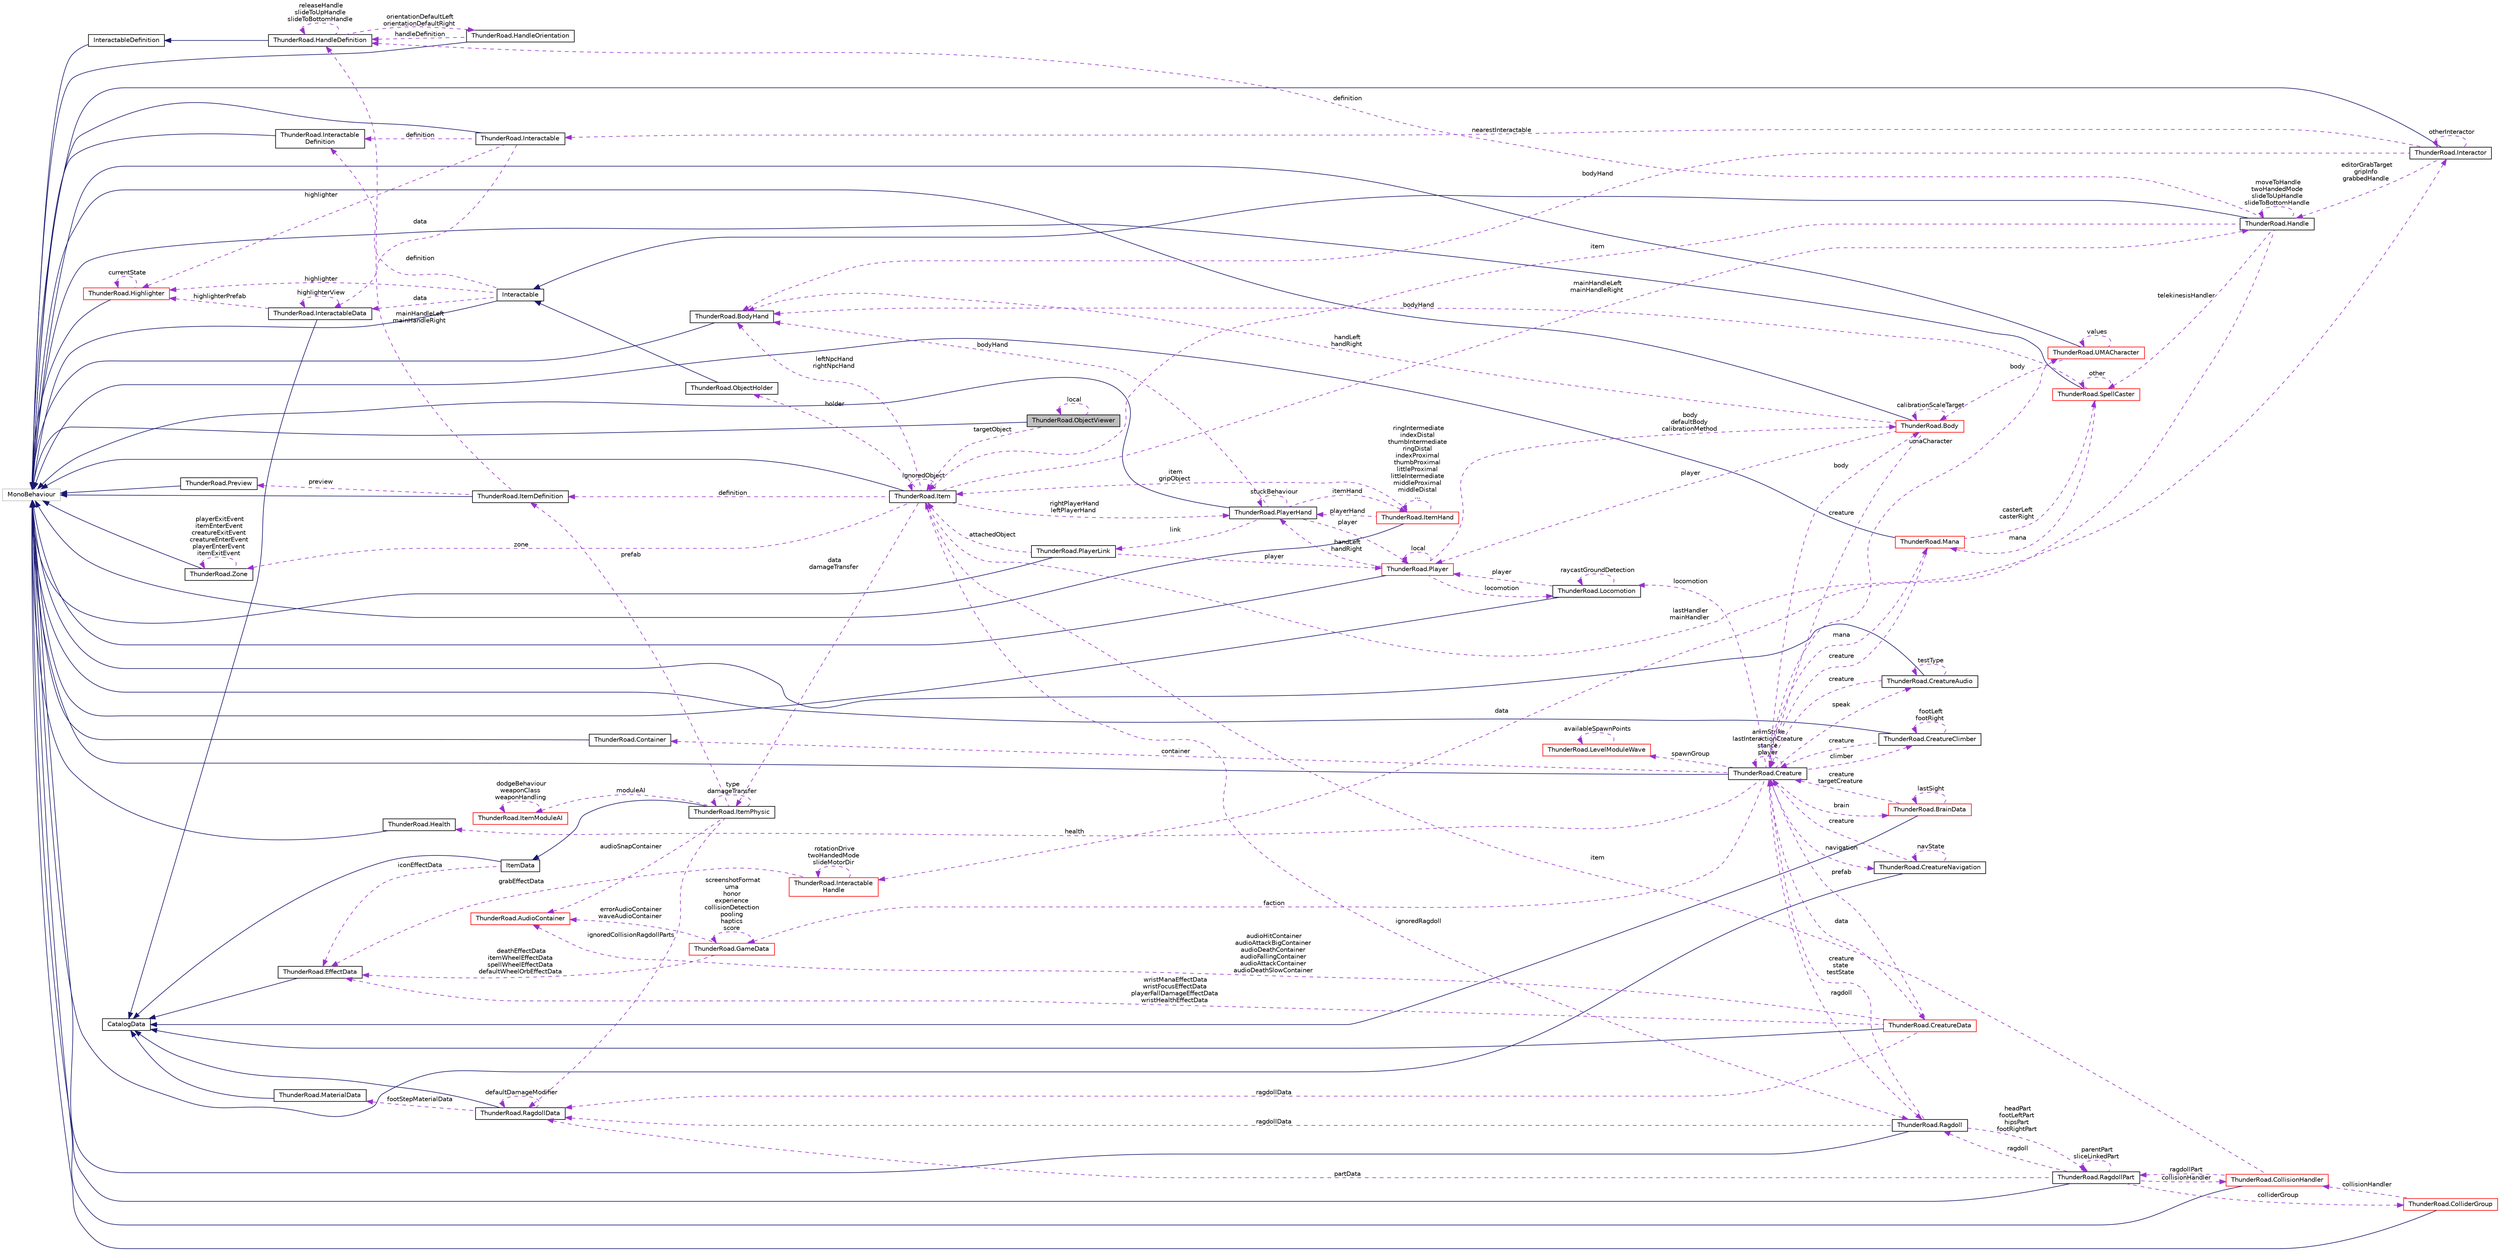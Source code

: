 digraph "ThunderRoad.ObjectViewer"
{
 // LATEX_PDF_SIZE
  edge [fontname="Helvetica",fontsize="10",labelfontname="Helvetica",labelfontsize="10"];
  node [fontname="Helvetica",fontsize="10",shape=record];
  rankdir="LR";
  Node1 [label="ThunderRoad.ObjectViewer",height=0.2,width=0.4,color="black", fillcolor="grey75", style="filled", fontcolor="black",tooltip="Class ObjectViewer. Implements the UnityEngine.MonoBehaviour"];
  Node2 -> Node1 [dir="back",color="midnightblue",fontsize="10",style="solid",fontname="Helvetica"];
  Node2 [label="MonoBehaviour",height=0.2,width=0.4,color="grey75", fillcolor="white", style="filled",tooltip=" "];
  Node1 -> Node1 [dir="back",color="darkorchid3",fontsize="10",style="dashed",label=" local" ,fontname="Helvetica"];
  Node3 -> Node1 [dir="back",color="darkorchid3",fontsize="10",style="dashed",label=" targetObject" ,fontname="Helvetica"];
  Node3 [label="ThunderRoad.Item",height=0.2,width=0.4,color="black", fillcolor="white", style="filled",URL="$class_thunder_road_1_1_item.html",tooltip="Class Item. Implements the UnityEngine.MonoBehaviour"];
  Node2 -> Node3 [dir="back",color="midnightblue",fontsize="10",style="solid",fontname="Helvetica"];
  Node4 -> Node3 [dir="back",color="darkorchid3",fontsize="10",style="dashed",label=" lastHandler\nmainHandler" ,fontname="Helvetica"];
  Node4 [label="ThunderRoad.Interactor",height=0.2,width=0.4,color="black", fillcolor="white", style="filled",URL="$class_thunder_road_1_1_interactor.html",tooltip="Class Interactor. Implements the UnityEngine.MonoBehaviour"];
  Node2 -> Node4 [dir="back",color="midnightblue",fontsize="10",style="solid",fontname="Helvetica"];
  Node4 -> Node4 [dir="back",color="darkorchid3",fontsize="10",style="dashed",label=" otherInteractor" ,fontname="Helvetica"];
  Node5 -> Node4 [dir="back",color="darkorchid3",fontsize="10",style="dashed",label=" editorGrabTarget\ngripInfo\ngrabbedHandle" ,fontname="Helvetica"];
  Node5 [label="ThunderRoad.Handle",height=0.2,width=0.4,color="black", fillcolor="white", style="filled",URL="$class_thunder_road_1_1_handle.html",tooltip="Class Handle. Implements the ThunderRoad.Interactable"];
  Node6 -> Node5 [dir="back",color="midnightblue",fontsize="10",style="solid",fontname="Helvetica"];
  Node6 [label="Interactable",height=0.2,width=0.4,color="black", fillcolor="white", style="filled",URL="$class_thunder_road_1_1_interactable.html",tooltip="Class Interactable. Implements the UnityEngine.MonoBehaviour"];
  Node2 -> Node6 [dir="back",color="midnightblue",fontsize="10",style="solid",fontname="Helvetica"];
  Node7 -> Node6 [dir="back",color="darkorchid3",fontsize="10",style="dashed",label=" highlighter" ,fontname="Helvetica"];
  Node7 [label="ThunderRoad.Highlighter",height=0.2,width=0.4,color="red", fillcolor="white", style="filled",URL="$class_thunder_road_1_1_highlighter.html",tooltip="Class Highlighter. Implements the UnityEngine.MonoBehaviour"];
  Node2 -> Node7 [dir="back",color="midnightblue",fontsize="10",style="solid",fontname="Helvetica"];
  Node7 -> Node7 [dir="back",color="darkorchid3",fontsize="10",style="dashed",label=" currentState" ,fontname="Helvetica"];
  Node10 -> Node6 [dir="back",color="darkorchid3",fontsize="10",style="dashed",label=" data" ,fontname="Helvetica"];
  Node10 [label="ThunderRoad.InteractableData",height=0.2,width=0.4,color="black", fillcolor="white", style="filled",URL="$class_thunder_road_1_1_interactable_data.html",tooltip="Class InteractableData. Implements the ThunderRoad.CatalogData"];
  Node11 -> Node10 [dir="back",color="midnightblue",fontsize="10",style="solid",fontname="Helvetica"];
  Node11 [label="CatalogData",height=0.2,width=0.4,color="black", fillcolor="white", style="filled",URL="$class_thunder_road_1_1_catalog_data.html",tooltip="Class CatalogData."];
  Node7 -> Node10 [dir="back",color="darkorchid3",fontsize="10",style="dashed",label=" highlighterPrefab" ,fontname="Helvetica"];
  Node10 -> Node10 [dir="back",color="darkorchid3",fontsize="10",style="dashed",label=" highlighterView" ,fontname="Helvetica"];
  Node12 -> Node6 [dir="back",color="darkorchid3",fontsize="10",style="dashed",label=" definition" ,fontname="Helvetica"];
  Node12 [label="ThunderRoad.Interactable\lDefinition",height=0.2,width=0.4,color="black", fillcolor="white", style="filled",URL="$class_thunder_road_1_1_interactable_definition.html",tooltip="Class InteractableDefinition. Implements the UnityEngine.MonoBehaviour"];
  Node2 -> Node12 [dir="back",color="midnightblue",fontsize="10",style="solid",fontname="Helvetica"];
  Node13 -> Node5 [dir="back",color="darkorchid3",fontsize="10",style="dashed",label=" definition" ,fontname="Helvetica"];
  Node13 [label="ThunderRoad.HandleDefinition",height=0.2,width=0.4,color="black", fillcolor="white", style="filled",URL="$class_thunder_road_1_1_handle_definition.html",tooltip="Class HandleDefinition. Implements the ThunderRoad.InteractableDefinition"];
  Node14 -> Node13 [dir="back",color="midnightblue",fontsize="10",style="solid",fontname="Helvetica"];
  Node14 [label="InteractableDefinition",height=0.2,width=0.4,color="black", fillcolor="white", style="filled",URL="$class_thunder_road_1_1_interactable_definition.html",tooltip="Class InteractableDefinition. Implements the UnityEngine.MonoBehaviour"];
  Node2 -> Node14 [dir="back",color="midnightblue",fontsize="10",style="solid",fontname="Helvetica"];
  Node15 -> Node13 [dir="back",color="darkorchid3",fontsize="10",style="dashed",label=" orientationDefaultLeft\norientationDefaultRight" ,fontname="Helvetica"];
  Node15 [label="ThunderRoad.HandleOrientation",height=0.2,width=0.4,color="black", fillcolor="white", style="filled",URL="$class_thunder_road_1_1_handle_orientation.html",tooltip="Class HandleOrientation. Implements the UnityEngine.MonoBehaviour"];
  Node2 -> Node15 [dir="back",color="midnightblue",fontsize="10",style="solid",fontname="Helvetica"];
  Node13 -> Node15 [dir="back",color="darkorchid3",fontsize="10",style="dashed",label=" handleDefinition" ,fontname="Helvetica"];
  Node13 -> Node13 [dir="back",color="darkorchid3",fontsize="10",style="dashed",label=" releaseHandle\nslideToUpHandle\nslideToBottomHandle" ,fontname="Helvetica"];
  Node16 -> Node5 [dir="back",color="darkorchid3",fontsize="10",style="dashed",label=" data" ,fontname="Helvetica"];
  Node16 [label="ThunderRoad.Interactable\lHandle",height=0.2,width=0.4,color="red", fillcolor="white", style="filled",URL="$class_thunder_road_1_1_interactable_handle.html",tooltip="Class InteractableHandle. Implements the ThunderRoad.InteractableData"];
  Node18 -> Node16 [dir="back",color="darkorchid3",fontsize="10",style="dashed",label=" grabEffectData" ,fontname="Helvetica"];
  Node18 [label="ThunderRoad.EffectData",height=0.2,width=0.4,color="black", fillcolor="white", style="filled",URL="$class_thunder_road_1_1_effect_data.html",tooltip="Class EffectData. Implements the ThunderRoad.CatalogData"];
  Node11 -> Node18 [dir="back",color="midnightblue",fontsize="10",style="solid",fontname="Helvetica"];
  Node16 -> Node16 [dir="back",color="darkorchid3",fontsize="10",style="dashed",label=" rotationDrive\ntwoHandedMode\nslideMotorDir" ,fontname="Helvetica"];
  Node20 -> Node5 [dir="back",color="darkorchid3",fontsize="10",style="dashed",label=" telekinesisHandler" ,fontname="Helvetica"];
  Node20 [label="ThunderRoad.SpellCaster",height=0.2,width=0.4,color="red", fillcolor="white", style="filled",URL="$class_thunder_road_1_1_spell_caster.html",tooltip="Class SpellCaster. Implements the UnityEngine.MonoBehaviour"];
  Node2 -> Node20 [dir="back",color="midnightblue",fontsize="10",style="solid",fontname="Helvetica"];
  Node20 -> Node20 [dir="back",color="darkorchid3",fontsize="10",style="dashed",label=" other" ,fontname="Helvetica"];
  Node27 -> Node20 [dir="back",color="darkorchid3",fontsize="10",style="dashed",label=" mana" ,fontname="Helvetica"];
  Node27 [label="ThunderRoad.Mana",height=0.2,width=0.4,color="red", fillcolor="white", style="filled",URL="$class_thunder_road_1_1_mana.html",tooltip="Class Mana. Implements the UnityEngine.MonoBehaviour"];
  Node2 -> Node27 [dir="back",color="midnightblue",fontsize="10",style="solid",fontname="Helvetica"];
  Node20 -> Node27 [dir="back",color="darkorchid3",fontsize="10",style="dashed",label=" casterLeft\ncasterRight" ,fontname="Helvetica"];
  Node29 -> Node27 [dir="back",color="darkorchid3",fontsize="10",style="dashed",label=" creature" ,fontname="Helvetica"];
  Node29 [label="ThunderRoad.Creature",height=0.2,width=0.4,color="black", fillcolor="white", style="filled",URL="$class_thunder_road_1_1_creature.html",tooltip="Class Creature. Implements the UnityEngine.MonoBehaviour"];
  Node2 -> Node29 [dir="back",color="midnightblue",fontsize="10",style="solid",fontname="Helvetica"];
  Node30 -> Node29 [dir="back",color="darkorchid3",fontsize="10",style="dashed",label=" climber" ,fontname="Helvetica"];
  Node30 [label="ThunderRoad.CreatureClimber",height=0.2,width=0.4,color="black", fillcolor="white", style="filled",URL="$class_thunder_road_1_1_creature_climber.html",tooltip="Class CreatureClimber. Implements the UnityEngine.MonoBehaviour"];
  Node2 -> Node30 [dir="back",color="midnightblue",fontsize="10",style="solid",fontname="Helvetica"];
  Node30 -> Node30 [dir="back",color="darkorchid3",fontsize="10",style="dashed",label=" footLeft\nfootRight" ,fontname="Helvetica"];
  Node29 -> Node30 [dir="back",color="darkorchid3",fontsize="10",style="dashed",label=" creature" ,fontname="Helvetica"];
  Node31 -> Node29 [dir="back",color="darkorchid3",fontsize="10",style="dashed",label=" health" ,fontname="Helvetica"];
  Node31 [label="ThunderRoad.Health",height=0.2,width=0.4,color="black", fillcolor="white", style="filled",URL="$class_thunder_road_1_1_health.html",tooltip="Class Health. Implements the UnityEngine.MonoBehaviour"];
  Node2 -> Node31 [dir="back",color="midnightblue",fontsize="10",style="solid",fontname="Helvetica"];
  Node32 -> Node29 [dir="back",color="darkorchid3",fontsize="10",style="dashed",label=" faction" ,fontname="Helvetica"];
  Node32 [label="ThunderRoad.GameData",height=0.2,width=0.4,color="red", fillcolor="white", style="filled",URL="$class_thunder_road_1_1_game_data.html",tooltip="Class GameData."];
  Node32 -> Node32 [dir="back",color="darkorchid3",fontsize="10",style="dashed",label=" screenshotFormat\numa\nhonor\nexperience\ncollisionDetection\npooling\nhaptics\nscore" ,fontname="Helvetica"];
  Node18 -> Node32 [dir="back",color="darkorchid3",fontsize="10",style="dashed",label=" deathEffectData\nitemWheelEffectData\nspellWheelEffectData\ndefaultWheelOrbEffectData" ,fontname="Helvetica"];
  Node25 -> Node32 [dir="back",color="darkorchid3",fontsize="10",style="dashed",label=" errorAudioContainer\nwaveAudioContainer" ,fontname="Helvetica"];
  Node25 [label="ThunderRoad.AudioContainer",height=0.2,width=0.4,color="red", fillcolor="white", style="filled",URL="$class_thunder_road_1_1_audio_container.html",tooltip="Class AudioContainer. Implements the UnityEngine.ScriptableObject"];
  Node33 -> Node29 [dir="back",color="darkorchid3",fontsize="10",style="dashed",label=" spawnGroup" ,fontname="Helvetica"];
  Node33 [label="ThunderRoad.LevelModuleWave",height=0.2,width=0.4,color="red", fillcolor="white", style="filled",URL="$class_thunder_road_1_1_level_module_wave.html",tooltip="Class LevelModuleWave. Implements the ThunderRoad.LevelModule"];
  Node33 -> Node33 [dir="back",color="darkorchid3",fontsize="10",style="dashed",label=" availableSpawnPoints" ,fontname="Helvetica"];
  Node36 -> Node29 [dir="back",color="darkorchid3",fontsize="10",style="dashed",label=" data" ,fontname="Helvetica"];
  Node36 [label="ThunderRoad.CreatureData",height=0.2,width=0.4,color="red", fillcolor="white", style="filled",URL="$class_thunder_road_1_1_creature_data.html",tooltip="Class CreatureData. Implements the ThunderRoad.CatalogData"];
  Node11 -> Node36 [dir="back",color="midnightblue",fontsize="10",style="solid",fontname="Helvetica"];
  Node37 -> Node36 [dir="back",color="darkorchid3",fontsize="10",style="dashed",label=" ragdollData" ,fontname="Helvetica"];
  Node37 [label="ThunderRoad.RagdollData",height=0.2,width=0.4,color="black", fillcolor="white", style="filled",URL="$class_thunder_road_1_1_ragdoll_data.html",tooltip="Class RagdollData. Implements the ThunderRoad.CatalogData"];
  Node11 -> Node37 [dir="back",color="midnightblue",fontsize="10",style="solid",fontname="Helvetica"];
  Node38 -> Node37 [dir="back",color="darkorchid3",fontsize="10",style="dashed",label=" footStepMaterialData" ,fontname="Helvetica"];
  Node38 [label="ThunderRoad.MaterialData",height=0.2,width=0.4,color="black", fillcolor="white", style="filled",URL="$class_thunder_road_1_1_material_data.html",tooltip="Class MaterialData. Implements the ThunderRoad.CatalogData"];
  Node11 -> Node38 [dir="back",color="midnightblue",fontsize="10",style="solid",fontname="Helvetica"];
  Node37 -> Node37 [dir="back",color="darkorchid3",fontsize="10",style="dashed",label=" defaultDamageModifier" ,fontname="Helvetica"];
  Node18 -> Node36 [dir="back",color="darkorchid3",fontsize="10",style="dashed",label=" wristManaEffectData\nwristFocusEffectData\nplayerFallDamageEffectData\nwristHealthEffectData" ,fontname="Helvetica"];
  Node25 -> Node36 [dir="back",color="darkorchid3",fontsize="10",style="dashed",label=" audioHitContainer\naudioAttackBigContainer\naudioDeathContainer\naudioFallingContainer\naudioAttackContainer\naudioDeathSlowContainer" ,fontname="Helvetica"];
  Node29 -> Node36 [dir="back",color="darkorchid3",fontsize="10",style="dashed",label=" prefab" ,fontname="Helvetica"];
  Node41 -> Node29 [dir="back",color="darkorchid3",fontsize="10",style="dashed",label=" locomotion" ,fontname="Helvetica"];
  Node41 [label="ThunderRoad.Locomotion",height=0.2,width=0.4,color="black", fillcolor="white", style="filled",URL="$class_thunder_road_1_1_locomotion.html",tooltip="Class Locomotion. Implements the UnityEngine.MonoBehaviour"];
  Node2 -> Node41 [dir="back",color="midnightblue",fontsize="10",style="solid",fontname="Helvetica"];
  Node42 -> Node41 [dir="back",color="darkorchid3",fontsize="10",style="dashed",label=" player" ,fontname="Helvetica"];
  Node42 [label="ThunderRoad.Player",height=0.2,width=0.4,color="red", fillcolor="white", style="filled",URL="$class_thunder_road_1_1_player.html",tooltip="Class Player. Implements the UnityEngine.MonoBehaviour"];
  Node2 -> Node42 [dir="back",color="midnightblue",fontsize="10",style="solid",fontname="Helvetica"];
  Node42 -> Node42 [dir="back",color="darkorchid3",fontsize="10",style="dashed",label=" local" ,fontname="Helvetica"];
  Node41 -> Node42 [dir="back",color="darkorchid3",fontsize="10",style="dashed",label=" locomotion" ,fontname="Helvetica"];
  Node46 -> Node42 [dir="back",color="darkorchid3",fontsize="10",style="dashed",label=" body\ndefaultBody\ncalibrationMethod" ,fontname="Helvetica"];
  Node46 [label="ThunderRoad.Body",height=0.2,width=0.4,color="red", fillcolor="white", style="filled",URL="$class_thunder_road_1_1_body.html",tooltip="Class Body. Implements the UnityEngine.MonoBehaviour"];
  Node2 -> Node46 [dir="back",color="midnightblue",fontsize="10",style="solid",fontname="Helvetica"];
  Node42 -> Node46 [dir="back",color="darkorchid3",fontsize="10",style="dashed",label=" player" ,fontname="Helvetica"];
  Node46 -> Node46 [dir="back",color="darkorchid3",fontsize="10",style="dashed",label=" calibrationScaleTarget" ,fontname="Helvetica"];
  Node29 -> Node46 [dir="back",color="darkorchid3",fontsize="10",style="dashed",label=" creature" ,fontname="Helvetica"];
  Node48 -> Node46 [dir="back",color="darkorchid3",fontsize="10",style="dashed",label=" handLeft\nhandRight" ,fontname="Helvetica"];
  Node48 [label="ThunderRoad.BodyHand",height=0.2,width=0.4,color="black", fillcolor="white", style="filled",URL="$class_thunder_road_1_1_body_hand.html",tooltip="Class BodyHand. Implements the UnityEngine.MonoBehaviour"];
  Node2 -> Node48 [dir="back",color="midnightblue",fontsize="10",style="solid",fontname="Helvetica"];
  Node51 -> Node42 [dir="back",color="darkorchid3",fontsize="10",style="dashed",label=" handLeft\nhandRight" ,fontname="Helvetica"];
  Node51 [label="ThunderRoad.PlayerHand",height=0.2,width=0.4,color="black", fillcolor="white", style="filled",URL="$class_thunder_road_1_1_player_hand.html",tooltip="Class PlayerHand. Implements the UnityEngine.MonoBehaviour"];
  Node2 -> Node51 [dir="back",color="midnightblue",fontsize="10",style="solid",fontname="Helvetica"];
  Node42 -> Node51 [dir="back",color="darkorchid3",fontsize="10",style="dashed",label=" player" ,fontname="Helvetica"];
  Node52 -> Node51 [dir="back",color="darkorchid3",fontsize="10",style="dashed",label=" link" ,fontname="Helvetica"];
  Node52 [label="ThunderRoad.PlayerLink",height=0.2,width=0.4,color="black", fillcolor="white", style="filled",URL="$class_thunder_road_1_1_player_link.html",tooltip="Class PlayerLink. Implements the UnityEngine.MonoBehaviour"];
  Node2 -> Node52 [dir="back",color="midnightblue",fontsize="10",style="solid",fontname="Helvetica"];
  Node42 -> Node52 [dir="back",color="darkorchid3",fontsize="10",style="dashed",label=" player" ,fontname="Helvetica"];
  Node3 -> Node52 [dir="back",color="darkorchid3",fontsize="10",style="dashed",label=" attachedObject" ,fontname="Helvetica"];
  Node53 -> Node51 [dir="back",color="darkorchid3",fontsize="10",style="dashed",label=" itemHand" ,fontname="Helvetica"];
  Node53 [label="ThunderRoad.ItemHand",height=0.2,width=0.4,color="red", fillcolor="white", style="filled",URL="$class_thunder_road_1_1_item_hand.html",tooltip="Class ItemHand. Implements the UnityEngine.MonoBehaviour"];
  Node2 -> Node53 [dir="back",color="midnightblue",fontsize="10",style="solid",fontname="Helvetica"];
  Node53 -> Node53 [dir="back",color="darkorchid3",fontsize="10",style="dashed",label=" ringIntermediate\nindexDistal\nthumbIntermediate\nringDistal\nindexProximal\nthumbProximal\nlittleProximal\nlittleIntermediate\nmiddleProximal\nmiddleDistal\n..." ,fontname="Helvetica"];
  Node3 -> Node53 [dir="back",color="darkorchid3",fontsize="10",style="dashed",label=" item\ngripObject" ,fontname="Helvetica"];
  Node51 -> Node53 [dir="back",color="darkorchid3",fontsize="10",style="dashed",label=" playerHand" ,fontname="Helvetica"];
  Node48 -> Node51 [dir="back",color="darkorchid3",fontsize="10",style="dashed",label=" bodyHand" ,fontname="Helvetica"];
  Node51 -> Node51 [dir="back",color="darkorchid3",fontsize="10",style="dashed",label=" stuckBehaviour" ,fontname="Helvetica"];
  Node41 -> Node41 [dir="back",color="darkorchid3",fontsize="10",style="dashed",label=" raycastGroundDetection" ,fontname="Helvetica"];
  Node58 -> Node29 [dir="back",color="darkorchid3",fontsize="10",style="dashed",label=" ragdoll" ,fontname="Helvetica"];
  Node58 [label="ThunderRoad.Ragdoll",height=0.2,width=0.4,color="black", fillcolor="white", style="filled",URL="$class_thunder_road_1_1_ragdoll.html",tooltip="Class Ragdoll. Implements the UnityEngine.MonoBehaviour"];
  Node2 -> Node58 [dir="back",color="midnightblue",fontsize="10",style="solid",fontname="Helvetica"];
  Node37 -> Node58 [dir="back",color="darkorchid3",fontsize="10",style="dashed",label=" ragdollData" ,fontname="Helvetica"];
  Node59 -> Node58 [dir="back",color="darkorchid3",fontsize="10",style="dashed",label=" headPart\nfootLeftPart\nhipsPart\nfootRightPart" ,fontname="Helvetica"];
  Node59 [label="ThunderRoad.RagdollPart",height=0.2,width=0.4,color="black", fillcolor="white", style="filled",URL="$class_thunder_road_1_1_ragdoll_part.html",tooltip="Class RagdollPart. Implements the UnityEngine.MonoBehaviour"];
  Node2 -> Node59 [dir="back",color="midnightblue",fontsize="10",style="solid",fontname="Helvetica"];
  Node60 -> Node59 [dir="back",color="darkorchid3",fontsize="10",style="dashed",label=" collisionHandler" ,fontname="Helvetica"];
  Node60 [label="ThunderRoad.CollisionHandler",height=0.2,width=0.4,color="red", fillcolor="white", style="filled",URL="$class_thunder_road_1_1_collision_handler.html",tooltip="Class CollisionHandler. Implements the UnityEngine.MonoBehaviour"];
  Node2 -> Node60 [dir="back",color="midnightblue",fontsize="10",style="solid",fontname="Helvetica"];
  Node59 -> Node60 [dir="back",color="darkorchid3",fontsize="10",style="dashed",label=" ragdollPart" ,fontname="Helvetica"];
  Node3 -> Node60 [dir="back",color="darkorchid3",fontsize="10",style="dashed",label=" item" ,fontname="Helvetica"];
  Node37 -> Node59 [dir="back",color="darkorchid3",fontsize="10",style="dashed",label=" partData" ,fontname="Helvetica"];
  Node59 -> Node59 [dir="back",color="darkorchid3",fontsize="10",style="dashed",label=" parentPart\nsliceLinkedPart" ,fontname="Helvetica"];
  Node58 -> Node59 [dir="back",color="darkorchid3",fontsize="10",style="dashed",label=" ragdoll" ,fontname="Helvetica"];
  Node62 -> Node59 [dir="back",color="darkorchid3",fontsize="10",style="dashed",label=" colliderGroup" ,fontname="Helvetica"];
  Node62 [label="ThunderRoad.ColliderGroup",height=0.2,width=0.4,color="red", fillcolor="white", style="filled",URL="$class_thunder_road_1_1_collider_group.html",tooltip="Class ColliderGroup. Implements the UnityEngine.MonoBehaviour"];
  Node2 -> Node62 [dir="back",color="midnightblue",fontsize="10",style="solid",fontname="Helvetica"];
  Node60 -> Node62 [dir="back",color="darkorchid3",fontsize="10",style="dashed",label=" collisionHandler" ,fontname="Helvetica"];
  Node29 -> Node58 [dir="back",color="darkorchid3",fontsize="10",style="dashed",label=" creature\nstate\ntestState" ,fontname="Helvetica"];
  Node46 -> Node29 [dir="back",color="darkorchid3",fontsize="10",style="dashed",label=" body" ,fontname="Helvetica"];
  Node73 -> Node29 [dir="back",color="darkorchid3",fontsize="10",style="dashed",label=" speak" ,fontname="Helvetica"];
  Node73 [label="ThunderRoad.CreatureAudio",height=0.2,width=0.4,color="black", fillcolor="white", style="filled",URL="$class_thunder_road_1_1_creature_audio.html",tooltip="Class CreatureAudio. Implements the UnityEngine.MonoBehaviour"];
  Node2 -> Node73 [dir="back",color="midnightblue",fontsize="10",style="solid",fontname="Helvetica"];
  Node73 -> Node73 [dir="back",color="darkorchid3",fontsize="10",style="dashed",label=" testType" ,fontname="Helvetica"];
  Node29 -> Node73 [dir="back",color="darkorchid3",fontsize="10",style="dashed",label=" creature" ,fontname="Helvetica"];
  Node29 -> Node29 [dir="back",color="darkorchid3",fontsize="10",style="dashed",label=" animStrike\nlastInteractionCreature\nstance\nplayer" ,fontname="Helvetica"];
  Node27 -> Node29 [dir="back",color="darkorchid3",fontsize="10",style="dashed",label=" mana" ,fontname="Helvetica"];
  Node74 -> Node29 [dir="back",color="darkorchid3",fontsize="10",style="dashed",label=" umaCharacter" ,fontname="Helvetica"];
  Node74 [label="ThunderRoad.UMACharacter",height=0.2,width=0.4,color="red", fillcolor="white", style="filled",URL="$class_thunder_road_1_1_u_m_a_character.html",tooltip="Class UMACharacter. Implements the UnityEngine.MonoBehaviour"];
  Node2 -> Node74 [dir="back",color="midnightblue",fontsize="10",style="solid",fontname="Helvetica"];
  Node46 -> Node74 [dir="back",color="darkorchid3",fontsize="10",style="dashed",label=" body" ,fontname="Helvetica"];
  Node74 -> Node74 [dir="back",color="darkorchid3",fontsize="10",style="dashed",label=" values" ,fontname="Helvetica"];
  Node75 -> Node29 [dir="back",color="darkorchid3",fontsize="10",style="dashed",label=" container" ,fontname="Helvetica"];
  Node75 [label="ThunderRoad.Container",height=0.2,width=0.4,color="black", fillcolor="white", style="filled",URL="$class_thunder_road_1_1_container.html",tooltip="Class Container. Implements the UnityEngine.MonoBehaviour"];
  Node2 -> Node75 [dir="back",color="midnightblue",fontsize="10",style="solid",fontname="Helvetica"];
  Node76 -> Node29 [dir="back",color="darkorchid3",fontsize="10",style="dashed",label=" brain" ,fontname="Helvetica"];
  Node76 [label="ThunderRoad.BrainData",height=0.2,width=0.4,color="red", fillcolor="white", style="filled",URL="$class_thunder_road_1_1_brain_data.html",tooltip="Class BrainData. Implements the ThunderRoad.CatalogData"];
  Node11 -> Node76 [dir="back",color="midnightblue",fontsize="10",style="solid",fontname="Helvetica"];
  Node29 -> Node76 [dir="back",color="darkorchid3",fontsize="10",style="dashed",label=" creature\ntargetCreature" ,fontname="Helvetica"];
  Node76 -> Node76 [dir="back",color="darkorchid3",fontsize="10",style="dashed",label=" lastSight" ,fontname="Helvetica"];
  Node84 -> Node29 [dir="back",color="darkorchid3",fontsize="10",style="dashed",label=" navigation" ,fontname="Helvetica"];
  Node84 [label="ThunderRoad.CreatureNavigation",height=0.2,width=0.4,color="black", fillcolor="white", style="filled",URL="$class_thunder_road_1_1_creature_navigation.html",tooltip="Class CreatureNavigation. Implements the UnityEngine.MonoBehaviour"];
  Node2 -> Node84 [dir="back",color="midnightblue",fontsize="10",style="solid",fontname="Helvetica"];
  Node29 -> Node84 [dir="back",color="darkorchid3",fontsize="10",style="dashed",label=" creature" ,fontname="Helvetica"];
  Node84 -> Node84 [dir="back",color="darkorchid3",fontsize="10",style="dashed",label=" navState" ,fontname="Helvetica"];
  Node48 -> Node20 [dir="back",color="darkorchid3",fontsize="10",style="dashed",label=" bodyHand" ,fontname="Helvetica"];
  Node5 -> Node5 [dir="back",color="darkorchid3",fontsize="10",style="dashed",label=" moveToHandle\ntwoHandedMode\nslideToUpHandle\nslideToBottomHandle" ,fontname="Helvetica"];
  Node3 -> Node5 [dir="back",color="darkorchid3",fontsize="10",style="dashed",label=" item" ,fontname="Helvetica"];
  Node86 -> Node4 [dir="back",color="darkorchid3",fontsize="10",style="dashed",label=" nearestInteractable" ,fontname="Helvetica"];
  Node86 [label="ThunderRoad.Interactable",height=0.2,width=0.4,color="black", fillcolor="white", style="filled",URL="$class_thunder_road_1_1_interactable.html",tooltip="Class Interactable. Implements the UnityEngine.MonoBehaviour"];
  Node2 -> Node86 [dir="back",color="midnightblue",fontsize="10",style="solid",fontname="Helvetica"];
  Node7 -> Node86 [dir="back",color="darkorchid3",fontsize="10",style="dashed",label=" highlighter" ,fontname="Helvetica"];
  Node10 -> Node86 [dir="back",color="darkorchid3",fontsize="10",style="dashed",label=" data" ,fontname="Helvetica"];
  Node12 -> Node86 [dir="back",color="darkorchid3",fontsize="10",style="dashed",label=" definition" ,fontname="Helvetica"];
  Node48 -> Node4 [dir="back",color="darkorchid3",fontsize="10",style="dashed",label=" bodyHand" ,fontname="Helvetica"];
  Node87 -> Node3 [dir="back",color="darkorchid3",fontsize="10",style="dashed",label=" definition" ,fontname="Helvetica"];
  Node87 [label="ThunderRoad.ItemDefinition",height=0.2,width=0.4,color="black", fillcolor="white", style="filled",URL="$class_thunder_road_1_1_item_definition.html",tooltip="Class ItemDefinition. Implements the UnityEngine.MonoBehaviour"];
  Node2 -> Node87 [dir="back",color="midnightblue",fontsize="10",style="solid",fontname="Helvetica"];
  Node13 -> Node87 [dir="back",color="darkorchid3",fontsize="10",style="dashed",label=" mainHandleLeft\nmainHandleRight" ,fontname="Helvetica"];
  Node88 -> Node87 [dir="back",color="darkorchid3",fontsize="10",style="dashed",label=" preview" ,fontname="Helvetica"];
  Node88 [label="ThunderRoad.Preview",height=0.2,width=0.4,color="black", fillcolor="white", style="filled",URL="$class_thunder_road_1_1_preview.html",tooltip="Class Preview. Implements the UnityEngine.MonoBehaviour"];
  Node2 -> Node88 [dir="back",color="midnightblue",fontsize="10",style="solid",fontname="Helvetica"];
  Node58 -> Node3 [dir="back",color="darkorchid3",fontsize="10",style="dashed",label=" ignoredRagdoll" ,fontname="Helvetica"];
  Node89 -> Node3 [dir="back",color="darkorchid3",fontsize="10",style="dashed",label=" data\ndamageTransfer" ,fontname="Helvetica"];
  Node89 [label="ThunderRoad.ItemPhysic",height=0.2,width=0.4,color="black", fillcolor="white", style="filled",URL="$class_thunder_road_1_1_item_physic.html",tooltip="Class ItemPhysic. Implements the ThunderRoad.ItemData"];
  Node90 -> Node89 [dir="back",color="midnightblue",fontsize="10",style="solid",fontname="Helvetica"];
  Node90 [label="ItemData",height=0.2,width=0.4,color="black", fillcolor="white", style="filled",URL="$class_thunder_road_1_1_item_data.html",tooltip="Class ItemData. Implements the ThunderRoad.CatalogData"];
  Node11 -> Node90 [dir="back",color="midnightblue",fontsize="10",style="solid",fontname="Helvetica"];
  Node18 -> Node90 [dir="back",color="darkorchid3",fontsize="10",style="dashed",label=" iconEffectData" ,fontname="Helvetica"];
  Node37 -> Node89 [dir="back",color="darkorchid3",fontsize="10",style="dashed",label=" ignoredCollisionRagdollParts" ,fontname="Helvetica"];
  Node87 -> Node89 [dir="back",color="darkorchid3",fontsize="10",style="dashed",label=" prefab" ,fontname="Helvetica"];
  Node25 -> Node89 [dir="back",color="darkorchid3",fontsize="10",style="dashed",label=" audioSnapContainer" ,fontname="Helvetica"];
  Node89 -> Node89 [dir="back",color="darkorchid3",fontsize="10",style="dashed",label=" type\ndamageTransfer" ,fontname="Helvetica"];
  Node91 -> Node89 [dir="back",color="darkorchid3",fontsize="10",style="dashed",label=" moduleAI" ,fontname="Helvetica"];
  Node91 [label="ThunderRoad.ItemModuleAI",height=0.2,width=0.4,color="red", fillcolor="white", style="filled",URL="$class_thunder_road_1_1_item_module_a_i.html",tooltip="Class ItemModuleAI. Implements the ThunderRoad.ItemModule"];
  Node91 -> Node91 [dir="back",color="darkorchid3",fontsize="10",style="dashed",label=" dodgeBehaviour\nweaponClass\nweaponHandling" ,fontname="Helvetica"];
  Node92 -> Node3 [dir="back",color="darkorchid3",fontsize="10",style="dashed",label=" holder" ,fontname="Helvetica"];
  Node92 [label="ThunderRoad.ObjectHolder",height=0.2,width=0.4,color="black", fillcolor="white", style="filled",URL="$class_thunder_road_1_1_object_holder.html",tooltip="Class ObjectHolder. Implements the ThunderRoad.Interactable"];
  Node6 -> Node92 [dir="back",color="midnightblue",fontsize="10",style="solid",fontname="Helvetica"];
  Node5 -> Node3 [dir="back",color="darkorchid3",fontsize="10",style="dashed",label=" mainHandleLeft\nmainHandleRight" ,fontname="Helvetica"];
  Node3 -> Node3 [dir="back",color="darkorchid3",fontsize="10",style="dashed",label=" ignoredObject" ,fontname="Helvetica"];
  Node93 -> Node3 [dir="back",color="darkorchid3",fontsize="10",style="dashed",label=" zone" ,fontname="Helvetica"];
  Node93 [label="ThunderRoad.Zone",height=0.2,width=0.4,color="black", fillcolor="white", style="filled",URL="$class_thunder_road_1_1_zone.html",tooltip="Class Zone. Implements the UnityEngine.MonoBehaviour"];
  Node2 -> Node93 [dir="back",color="midnightblue",fontsize="10",style="solid",fontname="Helvetica"];
  Node93 -> Node93 [dir="back",color="darkorchid3",fontsize="10",style="dashed",label=" playerExitEvent\nitemEnterEvent\ncreatureExitEvent\ncreatureEnterEvent\nplayerEnterEvent\nitemExitEvent" ,fontname="Helvetica"];
  Node48 -> Node3 [dir="back",color="darkorchid3",fontsize="10",style="dashed",label=" leftNpcHand\nrightNpcHand" ,fontname="Helvetica"];
  Node51 -> Node3 [dir="back",color="darkorchid3",fontsize="10",style="dashed",label=" rightPlayerHand\nleftPlayerHand" ,fontname="Helvetica"];
}
